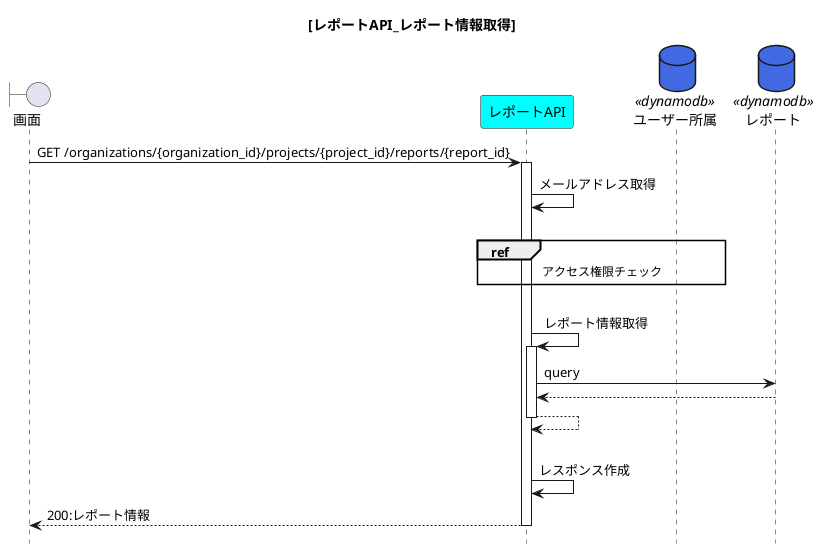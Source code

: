 @startuml{API_レポート_レポート情報取得.png}
title [レポートAPI_レポート情報取得]
hide footbox

boundary 画面 as view
participant レポートAPI as api_reports #cyan
'database ユーザープール as user_pools <<cognito>> #purple
database ユーザー所属 as table_affiliation <<dynamodb>> #royalblue
database レポート as table_reports <<dynamodb>> #royalblue

view -> api_reports :GET /organizations/{organization_id}/projects/{project_id}/reports/{report_id}
activate api_reports
    api_reports -> api_reports :メールアドレス取得
    |||
    ref over api_reports, table_affiliation :アクセス権限チェック
    |||
    api_reports -> api_reports :レポート情報取得
    activate api_reports
        api_reports -> table_reports :query
        table_reports --> api_reports
        api_reports --> api_reports
    deactivate api_reports
    |||
    api_reports -> api_reports :レスポンス作成
    api_reports --> view :200:レポート情報
deactivate api_reports

@enduml
